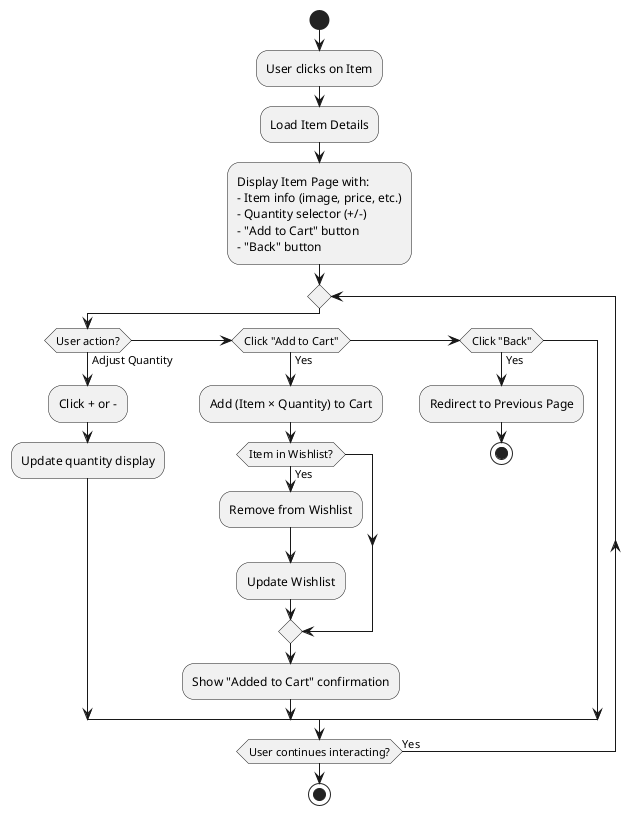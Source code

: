 @startuml
start
:User clicks on Item;
:Load Item Details;

:Display Item Page with:\n- Item info (image, price, etc.)\n- Quantity selector (+/-)\n- "Add to Cart" button\n- "Back" button;

repeat
    if (User action?) then (Adjust Quantity)
        :Click + or -;
        :Update quantity display;
    elseif (Click "Add to Cart") then (Yes)
        :Add (Item × Quantity) to Cart;
        if (Item in Wishlist?) then (Yes)
            :Remove from Wishlist;
            :Update Wishlist;
        endif
        :Show "Added to Cart" confirmation;
    elseif (Click "Back") then (Yes)
        :Redirect to Previous Page;
        stop
    endif
repeat while (User continues interacting?) is (Yes)
stop
@enduml